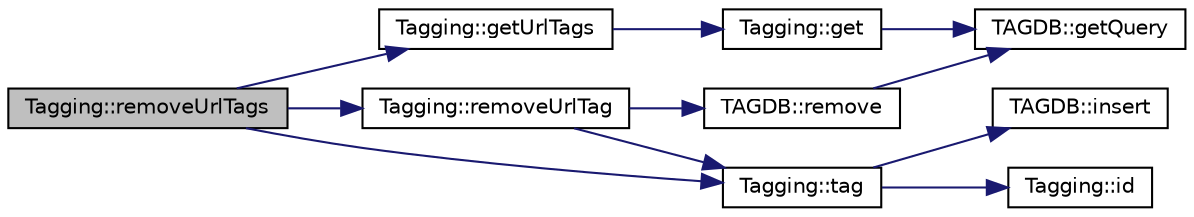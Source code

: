 digraph "Tagging::removeUrlTags"
{
 // INTERACTIVE_SVG=YES
 // LATEX_PDF_SIZE
  edge [fontname="Helvetica",fontsize="10",labelfontname="Helvetica",labelfontsize="10"];
  node [fontname="Helvetica",fontsize="10",shape=record];
  rankdir="LR";
  Node227 [label="Tagging::removeUrlTags",height=0.2,width=0.4,color="black", fillcolor="grey75", style="filled", fontcolor="black",tooltip=" "];
  Node227 -> Node228 [color="midnightblue",fontsize="10",style="solid",fontname="Helvetica"];
  Node228 [label="Tagging::getUrlTags",height=0.2,width=0.4,color="black", fillcolor="white", style="filled",URL="$class_tagging.html#aa1d8d4da14e96cbf6a42cacc37e18a52",tooltip=" "];
  Node228 -> Node229 [color="midnightblue",fontsize="10",style="solid",fontname="Helvetica"];
  Node229 [label="Tagging::get",height=0.2,width=0.4,color="black", fillcolor="white", style="filled",URL="$class_tagging.html#a31eafb22f7c6343f6a6e1a60c0b46d1b",tooltip=" "];
  Node229 -> Node230 [color="midnightblue",fontsize="10",style="solid",fontname="Helvetica"];
  Node230 [label="TAGDB::getQuery",height=0.2,width=0.4,color="black", fillcolor="white", style="filled",URL="$class_t_a_g_d_b.html#ae90d363ffa72013cdfe742c606888432",tooltip=" "];
  Node227 -> Node231 [color="midnightblue",fontsize="10",style="solid",fontname="Helvetica"];
  Node231 [label="Tagging::removeUrlTag",height=0.2,width=0.4,color="black", fillcolor="white", style="filled",URL="$class_tagging.html#aada83938c145e6a6fb333eb758353602",tooltip=" "];
  Node231 -> Node232 [color="midnightblue",fontsize="10",style="solid",fontname="Helvetica"];
  Node232 [label="TAGDB::remove",height=0.2,width=0.4,color="black", fillcolor="white", style="filled",URL="$class_t_a_g_d_b.html#acd75bc483c7dd93361783aab9480d90e",tooltip=" "];
  Node232 -> Node230 [color="midnightblue",fontsize="10",style="solid",fontname="Helvetica"];
  Node231 -> Node233 [color="midnightblue",fontsize="10",style="solid",fontname="Helvetica"];
  Node233 [label="Tagging::tag",height=0.2,width=0.4,color="black", fillcolor="white", style="filled",URL="$class_tagging.html#a07318e6b117e0d35c9a7a1ad7c00d4d0",tooltip=" "];
  Node233 -> Node234 [color="midnightblue",fontsize="10",style="solid",fontname="Helvetica"];
  Node234 [label="TAGDB::insert",height=0.2,width=0.4,color="black", fillcolor="white", style="filled",URL="$class_t_a_g_d_b.html#a9e576bf7931cc64359ea1380fec51f9f",tooltip=" "];
  Node233 -> Node235 [color="midnightblue",fontsize="10",style="solid",fontname="Helvetica"];
  Node235 [label="Tagging::id",height=0.2,width=0.4,color="black", fillcolor="white", style="filled",URL="$class_tagging.html#a2b8eb93e771e3f7569420ce900d0e069",tooltip=" "];
  Node227 -> Node233 [color="midnightblue",fontsize="10",style="solid",fontname="Helvetica"];
}
